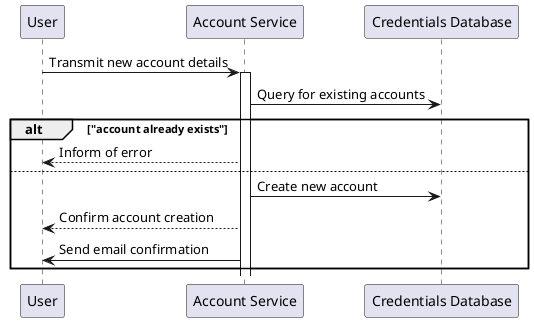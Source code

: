 @startuml

participant "User" as user
participant "Account Service" as accserv
participant "Credentials Database" as creddb

user -> accserv: Transmit new account details

activate accserv

accserv -> creddb: Query for existing accounts

alt "account already exists"

accserv --> user: Inform of error

else

accserv -> creddb: Create new account
accserv --> user: Confirm account creation
accserv -> user: Send email confirmation

end

@enduml
